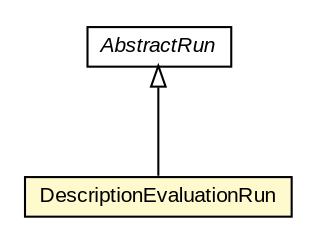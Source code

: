 #!/usr/local/bin/dot
#
# Class diagram 
# Generated by UMLGraph version R5_6-24-gf6e263 (http://www.umlgraph.org/)
#

digraph G {
	edge [fontname="arial",fontsize=10,labelfontname="arial",labelfontsize=10];
	node [fontname="arial",fontsize=10,shape=plaintext];
	nodesep=0.25;
	ranksep=0.5;
	// edu.arizona.biosemantics.semanticmarkup.markupelement.description.run.DescriptionEvaluationRun
	c52040 [label=<<table title="edu.arizona.biosemantics.semanticmarkup.markupelement.description.run.DescriptionEvaluationRun" border="0" cellborder="1" cellspacing="0" cellpadding="2" port="p" bgcolor="lemonChiffon" href="./DescriptionEvaluationRun.html">
		<tr><td><table border="0" cellspacing="0" cellpadding="1">
<tr><td align="center" balign="center"> DescriptionEvaluationRun </td></tr>
		</table></td></tr>
		</table>>, URL="./DescriptionEvaluationRun.html", fontname="arial", fontcolor="black", fontsize=10.0];
	// edu.arizona.biosemantics.semanticmarkup.run.AbstractRun
	c52143 [label=<<table title="edu.arizona.biosemantics.semanticmarkup.run.AbstractRun" border="0" cellborder="1" cellspacing="0" cellpadding="2" port="p" href="../../../run/AbstractRun.html">
		<tr><td><table border="0" cellspacing="0" cellpadding="1">
<tr><td align="center" balign="center"><font face="arial italic"> AbstractRun </font></td></tr>
		</table></td></tr>
		</table>>, URL="../../../run/AbstractRun.html", fontname="arial", fontcolor="black", fontsize=10.0];
	//edu.arizona.biosemantics.semanticmarkup.markupelement.description.run.DescriptionEvaluationRun extends edu.arizona.biosemantics.semanticmarkup.run.AbstractRun
	c52143:p -> c52040:p [dir=back,arrowtail=empty];
}

